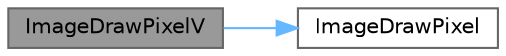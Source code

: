 digraph "ImageDrawPixelV"
{
 // LATEX_PDF_SIZE
  bgcolor="transparent";
  edge [fontname=Helvetica,fontsize=10,labelfontname=Helvetica,labelfontsize=10];
  node [fontname=Helvetica,fontsize=10,shape=box,height=0.2,width=0.4];
  rankdir="LR";
  Node1 [id="Node000001",label="ImageDrawPixelV",height=0.2,width=0.4,color="gray40", fillcolor="grey60", style="filled", fontcolor="black",tooltip=" "];
  Node1 -> Node2 [id="edge1_Node000001_Node000002",color="steelblue1",style="solid",tooltip=" "];
  Node2 [id="Node000002",label="ImageDrawPixel",height=0.2,width=0.4,color="grey40", fillcolor="white", style="filled",URL="$_classes_2lib_2rtextures_8c.html#a43a73583da2458c7a2beb33ed4468aeb",tooltip=" "];
}
